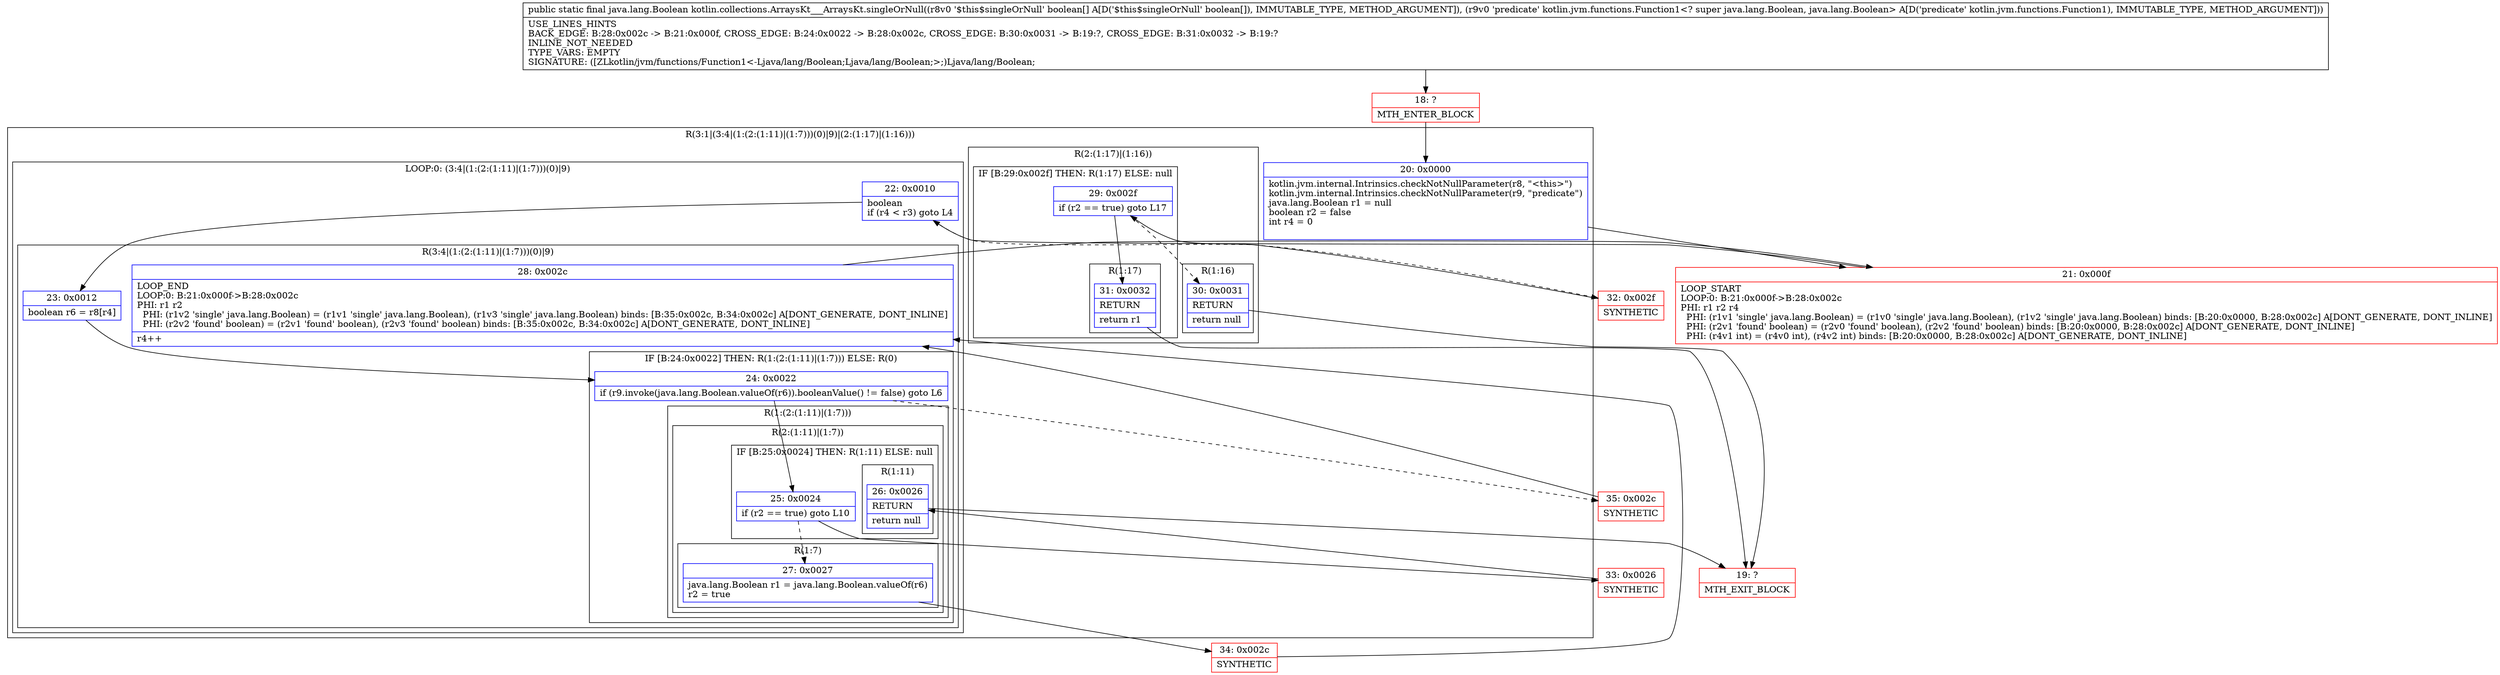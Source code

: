 digraph "CFG forkotlin.collections.ArraysKt___ArraysKt.singleOrNull([ZLkotlin\/jvm\/functions\/Function1;)Ljava\/lang\/Boolean;" {
subgraph cluster_Region_1056522396 {
label = "R(3:1|(3:4|(1:(2:(1:11)|(1:7)))(0)|9)|(2:(1:17)|(1:16)))";
node [shape=record,color=blue];
Node_20 [shape=record,label="{20\:\ 0x0000|kotlin.jvm.internal.Intrinsics.checkNotNullParameter(r8, \"\<this\>\")\lkotlin.jvm.internal.Intrinsics.checkNotNullParameter(r9, \"predicate\")\ljava.lang.Boolean r1 = null\lboolean r2 = false\lint r4 = 0\l\l}"];
subgraph cluster_LoopRegion_474239489 {
label = "LOOP:0: (3:4|(1:(2:(1:11)|(1:7)))(0)|9)";
node [shape=record,color=blue];
Node_22 [shape=record,label="{22\:\ 0x0010|boolean \lif (r4 \< r3) goto L4\l}"];
subgraph cluster_Region_689464248 {
label = "R(3:4|(1:(2:(1:11)|(1:7)))(0)|9)";
node [shape=record,color=blue];
Node_23 [shape=record,label="{23\:\ 0x0012|boolean r6 = r8[r4]\l}"];
subgraph cluster_IfRegion_1229559047 {
label = "IF [B:24:0x0022] THEN: R(1:(2:(1:11)|(1:7))) ELSE: R(0)";
node [shape=record,color=blue];
Node_24 [shape=record,label="{24\:\ 0x0022|if (r9.invoke(java.lang.Boolean.valueOf(r6)).booleanValue() != false) goto L6\l}"];
subgraph cluster_Region_1133085719 {
label = "R(1:(2:(1:11)|(1:7)))";
node [shape=record,color=blue];
subgraph cluster_Region_1710097062 {
label = "R(2:(1:11)|(1:7))";
node [shape=record,color=blue];
subgraph cluster_IfRegion_887090293 {
label = "IF [B:25:0x0024] THEN: R(1:11) ELSE: null";
node [shape=record,color=blue];
Node_25 [shape=record,label="{25\:\ 0x0024|if (r2 == true) goto L10\l}"];
subgraph cluster_Region_1527021632 {
label = "R(1:11)";
node [shape=record,color=blue];
Node_26 [shape=record,label="{26\:\ 0x0026|RETURN\l|return null\l}"];
}
}
subgraph cluster_Region_348103451 {
label = "R(1:7)";
node [shape=record,color=blue];
Node_27 [shape=record,label="{27\:\ 0x0027|java.lang.Boolean r1 = java.lang.Boolean.valueOf(r6)\lr2 = true\l}"];
}
}
}
subgraph cluster_Region_1591789450 {
label = "R(0)";
node [shape=record,color=blue];
}
}
Node_28 [shape=record,label="{28\:\ 0x002c|LOOP_END\lLOOP:0: B:21:0x000f\-\>B:28:0x002c\lPHI: r1 r2 \l  PHI: (r1v2 'single' java.lang.Boolean) = (r1v1 'single' java.lang.Boolean), (r1v3 'single' java.lang.Boolean) binds: [B:35:0x002c, B:34:0x002c] A[DONT_GENERATE, DONT_INLINE]\l  PHI: (r2v2 'found' boolean) = (r2v1 'found' boolean), (r2v3 'found' boolean) binds: [B:35:0x002c, B:34:0x002c] A[DONT_GENERATE, DONT_INLINE]\l|r4++\l}"];
}
}
subgraph cluster_Region_1371953533 {
label = "R(2:(1:17)|(1:16))";
node [shape=record,color=blue];
subgraph cluster_IfRegion_1079420882 {
label = "IF [B:29:0x002f] THEN: R(1:17) ELSE: null";
node [shape=record,color=blue];
Node_29 [shape=record,label="{29\:\ 0x002f|if (r2 == true) goto L17\l}"];
subgraph cluster_Region_89588472 {
label = "R(1:17)";
node [shape=record,color=blue];
Node_31 [shape=record,label="{31\:\ 0x0032|RETURN\l|return r1\l}"];
}
}
subgraph cluster_Region_1143507665 {
label = "R(1:16)";
node [shape=record,color=blue];
Node_30 [shape=record,label="{30\:\ 0x0031|RETURN\l|return null\l}"];
}
}
}
Node_18 [shape=record,color=red,label="{18\:\ ?|MTH_ENTER_BLOCK\l}"];
Node_21 [shape=record,color=red,label="{21\:\ 0x000f|LOOP_START\lLOOP:0: B:21:0x000f\-\>B:28:0x002c\lPHI: r1 r2 r4 \l  PHI: (r1v1 'single' java.lang.Boolean) = (r1v0 'single' java.lang.Boolean), (r1v2 'single' java.lang.Boolean) binds: [B:20:0x0000, B:28:0x002c] A[DONT_GENERATE, DONT_INLINE]\l  PHI: (r2v1 'found' boolean) = (r2v0 'found' boolean), (r2v2 'found' boolean) binds: [B:20:0x0000, B:28:0x002c] A[DONT_GENERATE, DONT_INLINE]\l  PHI: (r4v1 int) = (r4v0 int), (r4v2 int) binds: [B:20:0x0000, B:28:0x002c] A[DONT_GENERATE, DONT_INLINE]\l}"];
Node_34 [shape=record,color=red,label="{34\:\ 0x002c|SYNTHETIC\l}"];
Node_33 [shape=record,color=red,label="{33\:\ 0x0026|SYNTHETIC\l}"];
Node_19 [shape=record,color=red,label="{19\:\ ?|MTH_EXIT_BLOCK\l}"];
Node_35 [shape=record,color=red,label="{35\:\ 0x002c|SYNTHETIC\l}"];
Node_32 [shape=record,color=red,label="{32\:\ 0x002f|SYNTHETIC\l}"];
MethodNode[shape=record,label="{public static final java.lang.Boolean kotlin.collections.ArraysKt___ArraysKt.singleOrNull((r8v0 '$this$singleOrNull' boolean[] A[D('$this$singleOrNull' boolean[]), IMMUTABLE_TYPE, METHOD_ARGUMENT]), (r9v0 'predicate' kotlin.jvm.functions.Function1\<? super java.lang.Boolean, java.lang.Boolean\> A[D('predicate' kotlin.jvm.functions.Function1), IMMUTABLE_TYPE, METHOD_ARGUMENT]))  | USE_LINES_HINTS\lBACK_EDGE: B:28:0x002c \-\> B:21:0x000f, CROSS_EDGE: B:24:0x0022 \-\> B:28:0x002c, CROSS_EDGE: B:30:0x0031 \-\> B:19:?, CROSS_EDGE: B:31:0x0032 \-\> B:19:?\lINLINE_NOT_NEEDED\lTYPE_VARS: EMPTY\lSIGNATURE: ([ZLkotlin\/jvm\/functions\/Function1\<\-Ljava\/lang\/Boolean;Ljava\/lang\/Boolean;\>;)Ljava\/lang\/Boolean;\l}"];
MethodNode -> Node_18;Node_20 -> Node_21;
Node_22 -> Node_23;
Node_22 -> Node_32[style=dashed];
Node_23 -> Node_24;
Node_24 -> Node_25;
Node_24 -> Node_35[style=dashed];
Node_25 -> Node_27[style=dashed];
Node_25 -> Node_33;
Node_26 -> Node_19;
Node_27 -> Node_34;
Node_28 -> Node_21;
Node_29 -> Node_30[style=dashed];
Node_29 -> Node_31;
Node_31 -> Node_19;
Node_30 -> Node_19;
Node_18 -> Node_20;
Node_21 -> Node_22;
Node_34 -> Node_28;
Node_33 -> Node_26;
Node_35 -> Node_28;
Node_32 -> Node_29;
}

